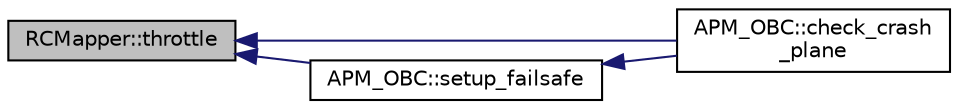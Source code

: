 digraph "RCMapper::throttle"
{
 // INTERACTIVE_SVG=YES
  edge [fontname="Helvetica",fontsize="10",labelfontname="Helvetica",labelfontsize="10"];
  node [fontname="Helvetica",fontsize="10",shape=record];
  rankdir="LR";
  Node1 [label="RCMapper::throttle",height=0.2,width=0.4,color="black", fillcolor="grey75", style="filled", fontcolor="black"];
  Node1 -> Node2 [dir="back",color="midnightblue",fontsize="10",style="solid",fontname="Helvetica"];
  Node2 [label="APM_OBC::check_crash\l_plane",height=0.2,width=0.4,color="black", fillcolor="white", style="filled",URL="$classAPM__OBC.html#acfedfcd0f28b1d53b722766e321b534e"];
  Node1 -> Node3 [dir="back",color="midnightblue",fontsize="10",style="solid",fontname="Helvetica"];
  Node3 [label="APM_OBC::setup_failsafe",height=0.2,width=0.4,color="black", fillcolor="white", style="filled",URL="$classAPM__OBC.html#adf90097b54be3e9ffbf21f675e411b6c"];
  Node3 -> Node2 [dir="back",color="midnightblue",fontsize="10",style="solid",fontname="Helvetica"];
}
